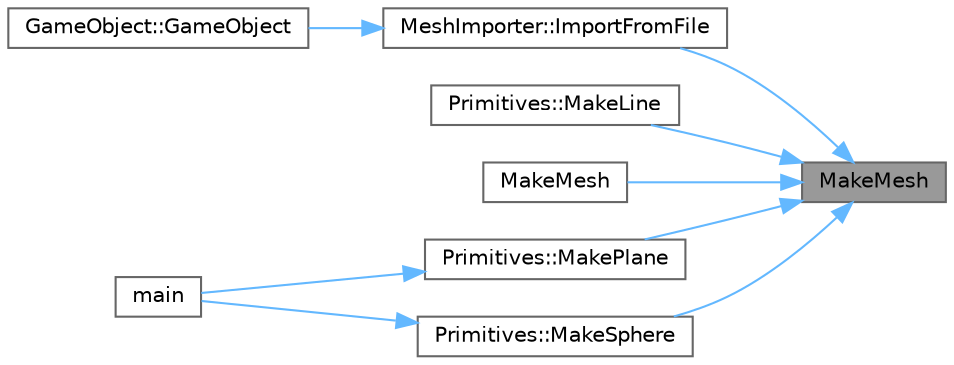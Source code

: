digraph "MakeMesh"
{
 // LATEX_PDF_SIZE
  bgcolor="transparent";
  edge [fontname=Helvetica,fontsize=10,labelfontname=Helvetica,labelfontsize=10];
  node [fontname=Helvetica,fontsize=10,shape=box,height=0.2,width=0.4];
  rankdir="RL";
  Node1 [label="MakeMesh",height=0.2,width=0.4,color="gray40", fillcolor="grey60", style="filled", fontcolor="black",tooltip="Builds a mesh"];
  Node1 -> Node2 [dir="back",color="steelblue1",style="solid"];
  Node2 [label="MeshImporter::ImportFromFile",height=0.2,width=0.4,color="grey40", fillcolor="white", style="filled",URL="$namespace_mesh_importer.html#ab8b3f97ee0b8d59b091ddc74a55f91de",tooltip="Import a mesh from file"];
  Node2 -> Node3 [dir="back",color="steelblue1",style="solid"];
  Node3 [label="GameObject::GameObject",height=0.2,width=0.4,color="grey40", fillcolor="white", style="filled",URL="$class_game_object.html#a7a38f25773f8b8b82bd0d4019af599a8",tooltip=" "];
  Node1 -> Node4 [dir="back",color="steelblue1",style="solid"];
  Node4 [label="Primitives::MakeLine",height=0.2,width=0.4,color="grey40", fillcolor="white", style="filled",URL="$namespace_primitives.html#a11b32e1752c92d6df86bcd3877b6bd65",tooltip=" "];
  Node1 -> Node5 [dir="back",color="steelblue1",style="solid"];
  Node5 [label="MakeMesh",height=0.2,width=0.4,color="grey40", fillcolor="white", style="filled",URL="$_renderer_8cpp.html#aaa3d18276994ddea176f6fe95181c5eb",tooltip="Builds a mesh"];
  Node1 -> Node6 [dir="back",color="steelblue1",style="solid"];
  Node6 [label="Primitives::MakePlane",height=0.2,width=0.4,color="grey40", fillcolor="white", style="filled",URL="$namespace_primitives.html#a03774cd0af30bf294d51bcd43d937ff3",tooltip=" "];
  Node6 -> Node7 [dir="back",color="steelblue1",style="solid"];
  Node7 [label="main",height=0.2,width=0.4,color="grey40", fillcolor="white", style="filled",URL="$main_8cpp.html#ae66f6b31b5ad750f1fe042a706a4e3d4",tooltip=" "];
  Node1 -> Node8 [dir="back",color="steelblue1",style="solid"];
  Node8 [label="Primitives::MakeSphere",height=0.2,width=0.4,color="grey40", fillcolor="white", style="filled",URL="$namespace_primitives.html#ab1b6ee053dfdd05c13a82f08607c78c3",tooltip=" "];
  Node8 -> Node7 [dir="back",color="steelblue1",style="solid"];
}
